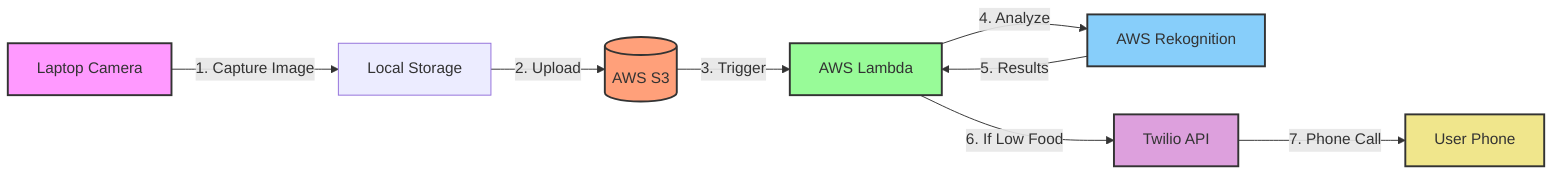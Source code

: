 flowchart LR
    A[Laptop Camera] -->|1. Capture Image| B[Local Storage]
    B -->|2. Upload| C[(AWS S3)]
    C -->|3. Trigger| D[AWS Lambda]
    D -->|4. Analyze| E[AWS Rekognition]
    E -->|5. Results| D
    D -->|6. If Low Food| F[Twilio API]
    F -->|7. Phone Call| G[User Phone]

    style A fill:#f9f,stroke:#333,stroke-width:2px
    style C fill:#ffa07a,stroke:#333,stroke-width:2px
    style D fill:#98fb98,stroke:#333,stroke-width:2px
    style E fill:#87cefa,stroke:#333,stroke-width:2px
    style F fill:#dda0dd,stroke:#333,stroke-width:2px
    style G fill:#f0e68c,stroke:#333,stroke-width:2px